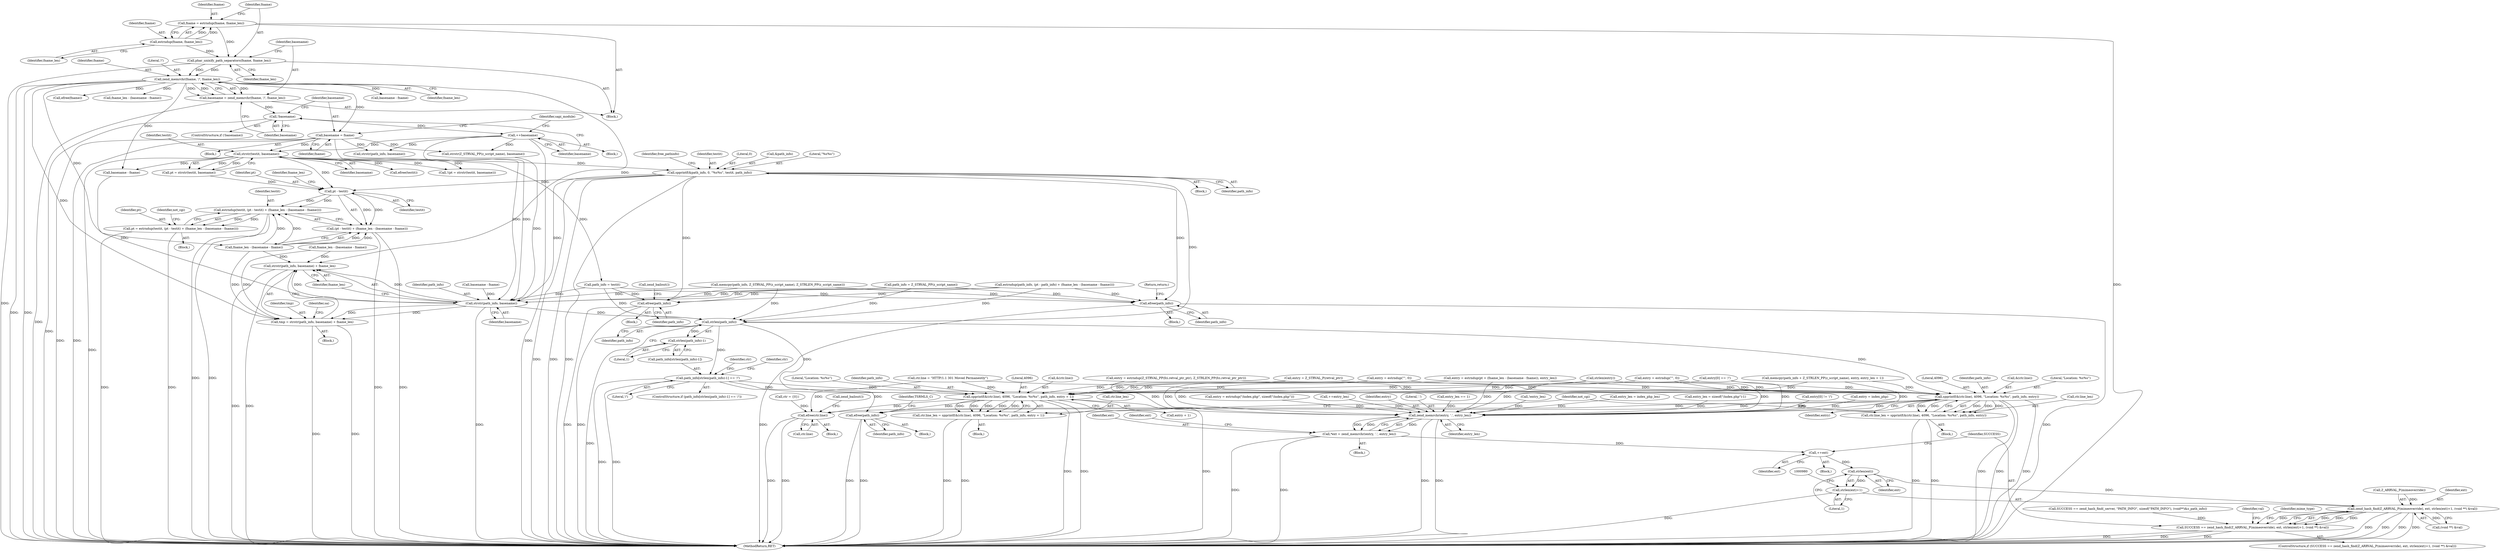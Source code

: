 digraph "0_php_bf58162ddf970f63502837f366930e44d6a992cf@pointer" {
"1000530" [label="(Call,spprintf(&path_info, 0, \"%s%s\", testit, path_info))"];
"1000513" [label="(Call,strstr(testit, basename))"];
"1000318" [label="(Call,basename = fname)"];
"1000310" [label="(Call,zend_memrchr(fname, '/', fname_len))"];
"1000305" [label="(Call,phar_unixify_path_separators(fname, fname_len))"];
"1000300" [label="(Call,fname = estrndup(fname, fname_len))"];
"1000302" [label="(Call,estrndup(fname, fname_len))"];
"1000323" [label="(Call,++basename)"];
"1000315" [label="(Call,!basename)"];
"1000308" [label="(Call,basename = zend_memrchr(fname, '/', fname_len))"];
"1000561" [label="(Call,pt - testit)"];
"1000558" [label="(Call,estrndup(testit, (pt - testit) + (fname_len - (basename - fname))))"];
"1000556" [label="(Call,pt = estrndup(testit, (pt - testit) + (fname_len - (basename - fname))))"];
"1000560" [label="(Call,(pt - testit) + (fname_len - (basename - fname)))"];
"1000656" [label="(Call,efree(path_info))"];
"1000828" [label="(Call,efree(path_info))"];
"1000868" [label="(Call,strstr(path_info, basename))"];
"1000865" [label="(Call,tmp = strstr(path_info, basename) + fname_len)"];
"1000867" [label="(Call,strstr(path_info, basename) + fname_len)"];
"1000890" [label="(Call,strlen(path_info))"];
"1000886" [label="(Call,path_info[strlen(path_info)-1] == '/')"];
"1000899" [label="(Call,spprintf(&(ctr.line), 4096, \"Location: %s%s\", path_info, entry + 1))"];
"1000895" [label="(Call,ctr.line_len = spprintf(&(ctr.line), 4096, \"Location: %s%s\", path_info, entry + 1))"];
"1000935" [label="(Call,efree(path_info))"];
"1000939" [label="(Call,efree(ctr.line))"];
"1000916" [label="(Call,spprintf(&(ctr.line), 4096, \"Location: %s%s\", path_info, entry))"];
"1000912" [label="(Call,ctr.line_len = spprintf(&(ctr.line), 4096, \"Location: %s%s\", path_info, entry))"];
"1000958" [label="(Call,zend_memrchr(entry, '.', entry_len))"];
"1000956" [label="(Call,*ext = zend_memrchr(entry, '.', entry_len))"];
"1000966" [label="(Call,++ext)"];
"1000976" [label="(Call,strlen(ext))"];
"1000971" [label="(Call,zend_hash_find(Z_ARRVAL_P(mimeoverride), ext, strlen(ext)+1, (void **) &val))"];
"1000969" [label="(Call,SUCCESS == zend_hash_find(Z_ARRVAL_P(mimeoverride), ext, strlen(ext)+1, (void **) &val))"];
"1000975" [label="(Call,strlen(ext)+1)"];
"1000889" [label="(Call,strlen(path_info)-1)"];
"1000917" [label="(Call,&(ctr.line))"];
"1000656" [label="(Call,efree(path_info))"];
"1000945" [label="(Call,efree(fname))"];
"1000891" [label="(Identifier,path_info)"];
"1000866" [label="(Identifier,tmp)"];
"1000467" [label="(Call,memcpy(path_info, Z_STRVAL_PP(z_script_name), Z_STRLEN_PP(z_script_name)))"];
"1000599" [label="(Call,fname_len - (basename - fname))"];
"1000307" [label="(Identifier,fname_len)"];
"1000432" [label="(Call,SUCCESS == zend_hash_find(_server, \"PATH_INFO\", sizeof(\"PATH_INFO\"), (void**)&z_path_info))"];
"1000302" [label="(Call,estrndup(fname, fname_len))"];
"1000311" [label="(Identifier,fname)"];
"1000324" [label="(Identifier,basename)"];
"1000969" [label="(Call,SUCCESS == zend_hash_find(Z_ARRVAL_P(mimeoverride), ext, strlen(ext)+1, (void **) &val))"];
"1000318" [label="(Call,basename = fname)"];
"1000871" [label="(Identifier,fname_len)"];
"1000531" [label="(Call,&path_info)"];
"1000935" [label="(Call,efree(path_info))"];
"1000562" [label="(Identifier,pt)"];
"1000904" [label="(Literal,4096)"];
"1000812" [label="(Call,entry = estrndup(\"/index.php\", sizeof(\"/index.php\")))"];
"1000319" [label="(Identifier,basename)"];
"1000940" [label="(Call,ctr.line)"];
"1000943" [label="(Call,zend_bailout())"];
"1000557" [label="(Identifier,pt)"];
"1000304" [label="(Identifier,fname_len)"];
"1000808" [label="(Call,++entry_len)"];
"1000560" [label="(Call,(pt - testit) + (fname_len - (basename - fname)))"];
"1000829" [label="(Identifier,path_info)"];
"1000986" [label="(Identifier,val)"];
"1000892" [label="(Literal,1)"];
"1000556" [label="(Call,pt = estrndup(testit, (pt - testit) + (fname_len - (basename - fname))))"];
"1000563" [label="(Identifier,testit)"];
"1000657" [label="(Identifier,path_info)"];
"1000317" [label="(Block,)"];
"1000976" [label="(Call,strlen(ext))"];
"1000306" [label="(Identifier,fname)"];
"1000323" [label="(Call,++basename)"];
"1000548" [label="(Call,entry = estrndup(\"\", 0))"];
"1000954" [label="(Block,)"];
"1000566" [label="(Call,basename - fname)"];
"1000517" [label="(Call,efree(testit))"];
"1000873" [label="(Identifier,sa)"];
"1000922" [label="(Literal,\"Location: %s%s\")"];
"1000897" [label="(Identifier,ctr)"];
"1000957" [label="(Identifier,ext)"];
"1001030" [label="(MethodReturn,RET)"];
"1000564" [label="(Call,fname_len - (basename - fname))"];
"1000959" [label="(Identifier,entry)"];
"1000534" [label="(Literal,\"%s%s\")"];
"1000975" [label="(Call,strlen(ext)+1)"];
"1001028" [label="(Identifier,mime_type)"];
"1000960" [label="(Literal,'.')"];
"1000570" [label="(Identifier,not_cgi)"];
"1000978" [label="(Literal,1)"];
"1000320" [label="(Identifier,fname)"];
"1000966" [label="(Call,++ext)"];
"1000887" [label="(Call,path_info[strlen(path_info)-1])"];
"1000322" [label="(Block,)"];
"1000900" [label="(Call,&(ctr.line))"];
"1000842" [label="(Call,ctr = {0})"];
"1000971" [label="(Call,zend_hash_find(Z_ARRVAL_P(mimeoverride), ext, strlen(ext)+1, (void **) &val))"];
"1000977" [label="(Identifier,ext)"];
"1000911" [label="(Block,)"];
"1000830" [label="(Call,zend_bailout())"];
"1000316" [label="(Identifier,basename)"];
"1000305" [label="(Call,phar_unixify_path_separators(fname, fname_len))"];
"1000775" [label="(Call,entry_len == 1)"];
"1000495" [label="(Call,path_info = Z_STRVAL_PP(z_script_name))"];
"1000857" [label="(Call,ctr.line = \"HTTP/1.1 301 Moved Permanently\")"];
"1000623" [label="(Call,fname_len - (basename - fname))"];
"1000864" [label="(Block,)"];
"1000974" [label="(Identifier,ext)"];
"1000314" [label="(ControlStructure,if (!basename))"];
"1000510" [label="(Call,!(pt = strstr(testit, basename)))"];
"1000538" [label="(Identifier,free_pathinfo)"];
"1000916" [label="(Call,spprintf(&(ctr.line), 4096, \"Location: %s%s\", path_info, entry))"];
"1000921" [label="(Literal,4096)"];
"1000601" [label="(Call,basename - fname)"];
"1000522" [label="(Block,)"];
"1000905" [label="(Literal,\"Location: %s%s\")"];
"1000956" [label="(Call,*ext = zend_memrchr(entry, '.', entry_len))"];
"1000972" [label="(Call,Z_ARRVAL_P(mimeoverride))"];
"1000309" [label="(Identifier,basename)"];
"1000926" [label="(Identifier,not_cgi)"];
"1000308" [label="(Call,basename = zend_memrchr(fname, '/', fname_len))"];
"1000514" [label="(Identifier,testit)"];
"1000722" [label="(Call,entry = estrndup(Z_STRVAL_PP(fci.retval_ptr_ptr), Z_STRLEN_PP(fci.retval_ptr_ptr)))"];
"1000741" [label="(Call,entry = Z_STRVAL_P(retval_ptr))"];
"1000303" [label="(Identifier,fname)"];
"1000559" [label="(Identifier,testit)"];
"1000958" [label="(Call,zend_memrchr(entry, '.', entry_len))"];
"1000979" [label="(Call,(void **) &val)"];
"1000924" [label="(Identifier,entry)"];
"1000511" [label="(Call,pt = strstr(testit, basename))"];
"1000772" [label="(Call,!entry_len)"];
"1000965" [label="(Block,)"];
"1000886" [label="(Call,path_info[strlen(path_info)-1] == '/')"];
"1000893" [label="(Literal,'/')"];
"1000513" [label="(Call,strstr(testit, basename))"];
"1000968" [label="(ControlStructure,if (SUCCESS == zend_hash_find(Z_ARRVAL_P(mimeoverride), ext, strlen(ext)+1, (void **) &val)))"];
"1000912" [label="(Call,ctr.line_len = spprintf(&(ctr.line), 4096, \"Location: %s%s\", path_info, entry))"];
"1000913" [label="(Call,ctr.line_len)"];
"1000923" [label="(Identifier,path_info)"];
"1000796" [label="(Call,entry[0] != '/')"];
"1000507" [label="(Block,)"];
"1000970" [label="(Identifier,SUCCESS)"];
"1000535" [label="(Identifier,testit)"];
"1000894" [label="(Block,)"];
"1000869" [label="(Identifier,path_info)"];
"1000655" [label="(Block,)"];
"1000658" [label="(Return,return;)"];
"1000907" [label="(Call,entry + 1)"];
"1000870" [label="(Identifier,basename)"];
"1000964" [label="(Identifier,ext)"];
"1000906" [label="(Identifier,path_info)"];
"1000789" [label="(Call,entry = index_php)"];
"1000315" [label="(Call,!basename)"];
"1000604" [label="(Call,entry = estrndup(pt + (fname_len - (basename - fname)), entry_len))"];
"1000310" [label="(Call,zend_memrchr(fname, '/', fname_len))"];
"1000939" [label="(Call,efree(ctr.line))"];
"1000867" [label="(Call,strstr(path_info, basename) + fname_len)"];
"1000890" [label="(Call,strlen(path_info))"];
"1000301" [label="(Identifier,fname)"];
"1000528" [label="(Call,strlen(entry))"];
"1000561" [label="(Call,pt - testit)"];
"1000827" [label="(Block,)"];
"1000967" [label="(Identifier,ext)"];
"1000313" [label="(Identifier,fname_len)"];
"1000885" [label="(ControlStructure,if (path_info[strlen(path_info)-1] == '/'))"];
"1000792" [label="(Call,entry_len = index_php_len)"];
"1000584" [label="(Call,strstr(path_info, basename))"];
"1000868" [label="(Call,strstr(path_info, basename))"];
"1000818" [label="(Call,entry_len = sizeof(\"/index.php\")-1)"];
"1000914" [label="(Identifier,ctr)"];
"1000896" [label="(Call,ctr.line_len)"];
"1000533" [label="(Literal,0)"];
"1000490" [label="(Call,entry = estrndup(\"\", 0))"];
"1000936" [label="(Identifier,path_info)"];
"1000625" [label="(Call,basename - fname)"];
"1000961" [label="(Identifier,entry_len)"];
"1000565" [label="(Identifier,fname_len)"];
"1000778" [label="(Call,entry[0] == '/')"];
"1000530" [label="(Call,spprintf(&path_info, 0, \"%s%s\", testit, path_info))"];
"1000828" [label="(Call,efree(path_info))"];
"1000865" [label="(Call,tmp = strstr(path_info, basename) + fname_len)"];
"1000934" [label="(Block,)"];
"1000899" [label="(Call,spprintf(&(ctr.line), 4096, \"Location: %s%s\", path_info, entry + 1))"];
"1000473" [label="(Call,memcpy(path_info + Z_STRLEN_PP(z_script_name), entry, entry_len + 1))"];
"1000938" [label="(Identifier,TSRMLS_C)"];
"1000889" [label="(Call,strlen(path_info)-1)"];
"1000542" [label="(Call,path_info = testit)"];
"1000895" [label="(Call,ctr.line_len = spprintf(&(ctr.line), 4096, \"Location: %s%s\", path_info, entry + 1))"];
"1000331" [label="(Identifier,sapi_module)"];
"1000515" [label="(Identifier,basename)"];
"1000312" [label="(Literal,'/')"];
"1000300" [label="(Call,fname = estrndup(fname, fname_len))"];
"1000558" [label="(Call,estrndup(testit, (pt - testit) + (fname_len - (basename - fname))))"];
"1000424" [label="(Call,strstr(Z_STRVAL_PP(z_script_name), basename))"];
"1000617" [label="(Call,estrndup(path_info, (pt - path_info) + (fname_len - (basename - fname))))"];
"1000832" [label="(Block,)"];
"1000536" [label="(Identifier,path_info)"];
"1000182" [label="(Block,)"];
"1000530" -> "1000522"  [label="AST: "];
"1000530" -> "1000536"  [label="CFG: "];
"1000531" -> "1000530"  [label="AST: "];
"1000533" -> "1000530"  [label="AST: "];
"1000534" -> "1000530"  [label="AST: "];
"1000535" -> "1000530"  [label="AST: "];
"1000536" -> "1000530"  [label="AST: "];
"1000538" -> "1000530"  [label="CFG: "];
"1000530" -> "1001030"  [label="DDG: "];
"1000530" -> "1001030"  [label="DDG: "];
"1000530" -> "1001030"  [label="DDG: "];
"1000513" -> "1000530"  [label="DDG: "];
"1000530" -> "1000561"  [label="DDG: "];
"1000530" -> "1000656"  [label="DDG: "];
"1000530" -> "1000828"  [label="DDG: "];
"1000530" -> "1000868"  [label="DDG: "];
"1000530" -> "1000890"  [label="DDG: "];
"1000513" -> "1000511"  [label="AST: "];
"1000513" -> "1000515"  [label="CFG: "];
"1000514" -> "1000513"  [label="AST: "];
"1000515" -> "1000513"  [label="AST: "];
"1000511" -> "1000513"  [label="CFG: "];
"1000513" -> "1001030"  [label="DDG: "];
"1000513" -> "1000510"  [label="DDG: "];
"1000513" -> "1000510"  [label="DDG: "];
"1000513" -> "1000511"  [label="DDG: "];
"1000513" -> "1000511"  [label="DDG: "];
"1000318" -> "1000513"  [label="DDG: "];
"1000323" -> "1000513"  [label="DDG: "];
"1000513" -> "1000517"  [label="DDG: "];
"1000513" -> "1000542"  [label="DDG: "];
"1000513" -> "1000561"  [label="DDG: "];
"1000513" -> "1000566"  [label="DDG: "];
"1000318" -> "1000317"  [label="AST: "];
"1000318" -> "1000320"  [label="CFG: "];
"1000319" -> "1000318"  [label="AST: "];
"1000320" -> "1000318"  [label="AST: "];
"1000331" -> "1000318"  [label="CFG: "];
"1000318" -> "1001030"  [label="DDG: "];
"1000318" -> "1001030"  [label="DDG: "];
"1000310" -> "1000318"  [label="DDG: "];
"1000318" -> "1000424"  [label="DDG: "];
"1000318" -> "1000584"  [label="DDG: "];
"1000318" -> "1000868"  [label="DDG: "];
"1000310" -> "1000308"  [label="AST: "];
"1000310" -> "1000313"  [label="CFG: "];
"1000311" -> "1000310"  [label="AST: "];
"1000312" -> "1000310"  [label="AST: "];
"1000313" -> "1000310"  [label="AST: "];
"1000308" -> "1000310"  [label="CFG: "];
"1000310" -> "1001030"  [label="DDG: "];
"1000310" -> "1001030"  [label="DDG: "];
"1000310" -> "1000308"  [label="DDG: "];
"1000310" -> "1000308"  [label="DDG: "];
"1000310" -> "1000308"  [label="DDG: "];
"1000305" -> "1000310"  [label="DDG: "];
"1000305" -> "1000310"  [label="DDG: "];
"1000310" -> "1000564"  [label="DDG: "];
"1000310" -> "1000566"  [label="DDG: "];
"1000310" -> "1000599"  [label="DDG: "];
"1000310" -> "1000601"  [label="DDG: "];
"1000310" -> "1000865"  [label="DDG: "];
"1000310" -> "1000867"  [label="DDG: "];
"1000310" -> "1000945"  [label="DDG: "];
"1000305" -> "1000182"  [label="AST: "];
"1000305" -> "1000307"  [label="CFG: "];
"1000306" -> "1000305"  [label="AST: "];
"1000307" -> "1000305"  [label="AST: "];
"1000309" -> "1000305"  [label="CFG: "];
"1000305" -> "1001030"  [label="DDG: "];
"1000300" -> "1000305"  [label="DDG: "];
"1000302" -> "1000305"  [label="DDG: "];
"1000300" -> "1000182"  [label="AST: "];
"1000300" -> "1000302"  [label="CFG: "];
"1000301" -> "1000300"  [label="AST: "];
"1000302" -> "1000300"  [label="AST: "];
"1000306" -> "1000300"  [label="CFG: "];
"1000300" -> "1001030"  [label="DDG: "];
"1000302" -> "1000300"  [label="DDG: "];
"1000302" -> "1000300"  [label="DDG: "];
"1000302" -> "1000304"  [label="CFG: "];
"1000303" -> "1000302"  [label="AST: "];
"1000304" -> "1000302"  [label="AST: "];
"1000323" -> "1000322"  [label="AST: "];
"1000323" -> "1000324"  [label="CFG: "];
"1000324" -> "1000323"  [label="AST: "];
"1000331" -> "1000323"  [label="CFG: "];
"1000323" -> "1001030"  [label="DDG: "];
"1000315" -> "1000323"  [label="DDG: "];
"1000323" -> "1000424"  [label="DDG: "];
"1000323" -> "1000584"  [label="DDG: "];
"1000323" -> "1000868"  [label="DDG: "];
"1000315" -> "1000314"  [label="AST: "];
"1000315" -> "1000316"  [label="CFG: "];
"1000316" -> "1000315"  [label="AST: "];
"1000319" -> "1000315"  [label="CFG: "];
"1000324" -> "1000315"  [label="CFG: "];
"1000315" -> "1001030"  [label="DDG: "];
"1000308" -> "1000315"  [label="DDG: "];
"1000308" -> "1000182"  [label="AST: "];
"1000309" -> "1000308"  [label="AST: "];
"1000316" -> "1000308"  [label="CFG: "];
"1000308" -> "1001030"  [label="DDG: "];
"1000561" -> "1000560"  [label="AST: "];
"1000561" -> "1000563"  [label="CFG: "];
"1000562" -> "1000561"  [label="AST: "];
"1000563" -> "1000561"  [label="AST: "];
"1000565" -> "1000561"  [label="CFG: "];
"1000561" -> "1000558"  [label="DDG: "];
"1000561" -> "1000558"  [label="DDG: "];
"1000561" -> "1000560"  [label="DDG: "];
"1000561" -> "1000560"  [label="DDG: "];
"1000511" -> "1000561"  [label="DDG: "];
"1000558" -> "1000556"  [label="AST: "];
"1000558" -> "1000560"  [label="CFG: "];
"1000559" -> "1000558"  [label="AST: "];
"1000560" -> "1000558"  [label="AST: "];
"1000556" -> "1000558"  [label="CFG: "];
"1000558" -> "1001030"  [label="DDG: "];
"1000558" -> "1001030"  [label="DDG: "];
"1000558" -> "1000556"  [label="DDG: "];
"1000558" -> "1000556"  [label="DDG: "];
"1000564" -> "1000558"  [label="DDG: "];
"1000564" -> "1000558"  [label="DDG: "];
"1000556" -> "1000507"  [label="AST: "];
"1000557" -> "1000556"  [label="AST: "];
"1000570" -> "1000556"  [label="CFG: "];
"1000556" -> "1001030"  [label="DDG: "];
"1000556" -> "1001030"  [label="DDG: "];
"1000560" -> "1000564"  [label="CFG: "];
"1000564" -> "1000560"  [label="AST: "];
"1000560" -> "1001030"  [label="DDG: "];
"1000560" -> "1001030"  [label="DDG: "];
"1000564" -> "1000560"  [label="DDG: "];
"1000564" -> "1000560"  [label="DDG: "];
"1000656" -> "1000655"  [label="AST: "];
"1000656" -> "1000657"  [label="CFG: "];
"1000657" -> "1000656"  [label="AST: "];
"1000658" -> "1000656"  [label="CFG: "];
"1000656" -> "1001030"  [label="DDG: "];
"1000656" -> "1001030"  [label="DDG: "];
"1000542" -> "1000656"  [label="DDG: "];
"1000495" -> "1000656"  [label="DDG: "];
"1000617" -> "1000656"  [label="DDG: "];
"1000467" -> "1000656"  [label="DDG: "];
"1000828" -> "1000827"  [label="AST: "];
"1000828" -> "1000829"  [label="CFG: "];
"1000829" -> "1000828"  [label="AST: "];
"1000830" -> "1000828"  [label="CFG: "];
"1000828" -> "1001030"  [label="DDG: "];
"1000828" -> "1001030"  [label="DDG: "];
"1000542" -> "1000828"  [label="DDG: "];
"1000495" -> "1000828"  [label="DDG: "];
"1000617" -> "1000828"  [label="DDG: "];
"1000467" -> "1000828"  [label="DDG: "];
"1000868" -> "1000867"  [label="AST: "];
"1000868" -> "1000870"  [label="CFG: "];
"1000869" -> "1000868"  [label="AST: "];
"1000870" -> "1000868"  [label="AST: "];
"1000871" -> "1000868"  [label="CFG: "];
"1000868" -> "1001030"  [label="DDG: "];
"1000868" -> "1000865"  [label="DDG: "];
"1000868" -> "1000865"  [label="DDG: "];
"1000868" -> "1000867"  [label="DDG: "];
"1000868" -> "1000867"  [label="DDG: "];
"1000542" -> "1000868"  [label="DDG: "];
"1000495" -> "1000868"  [label="DDG: "];
"1000617" -> "1000868"  [label="DDG: "];
"1000467" -> "1000868"  [label="DDG: "];
"1000424" -> "1000868"  [label="DDG: "];
"1000625" -> "1000868"  [label="DDG: "];
"1000566" -> "1000868"  [label="DDG: "];
"1000868" -> "1000890"  [label="DDG: "];
"1000865" -> "1000864"  [label="AST: "];
"1000865" -> "1000867"  [label="CFG: "];
"1000866" -> "1000865"  [label="AST: "];
"1000867" -> "1000865"  [label="AST: "];
"1000873" -> "1000865"  [label="CFG: "];
"1000865" -> "1001030"  [label="DDG: "];
"1000865" -> "1001030"  [label="DDG: "];
"1000623" -> "1000865"  [label="DDG: "];
"1000564" -> "1000865"  [label="DDG: "];
"1000867" -> "1000871"  [label="CFG: "];
"1000871" -> "1000867"  [label="AST: "];
"1000867" -> "1001030"  [label="DDG: "];
"1000867" -> "1001030"  [label="DDG: "];
"1000623" -> "1000867"  [label="DDG: "];
"1000564" -> "1000867"  [label="DDG: "];
"1000890" -> "1000889"  [label="AST: "];
"1000890" -> "1000891"  [label="CFG: "];
"1000891" -> "1000890"  [label="AST: "];
"1000892" -> "1000890"  [label="CFG: "];
"1000890" -> "1000886"  [label="DDG: "];
"1000890" -> "1000889"  [label="DDG: "];
"1000542" -> "1000890"  [label="DDG: "];
"1000495" -> "1000890"  [label="DDG: "];
"1000617" -> "1000890"  [label="DDG: "];
"1000467" -> "1000890"  [label="DDG: "];
"1000890" -> "1000899"  [label="DDG: "];
"1000890" -> "1000916"  [label="DDG: "];
"1000886" -> "1000885"  [label="AST: "];
"1000886" -> "1000893"  [label="CFG: "];
"1000887" -> "1000886"  [label="AST: "];
"1000893" -> "1000886"  [label="AST: "];
"1000897" -> "1000886"  [label="CFG: "];
"1000914" -> "1000886"  [label="CFG: "];
"1000886" -> "1001030"  [label="DDG: "];
"1000886" -> "1001030"  [label="DDG: "];
"1000886" -> "1000899"  [label="DDG: "];
"1000886" -> "1000916"  [label="DDG: "];
"1000886" -> "1000935"  [label="DDG: "];
"1000899" -> "1000895"  [label="AST: "];
"1000899" -> "1000907"  [label="CFG: "];
"1000900" -> "1000899"  [label="AST: "];
"1000904" -> "1000899"  [label="AST: "];
"1000905" -> "1000899"  [label="AST: "];
"1000906" -> "1000899"  [label="AST: "];
"1000907" -> "1000899"  [label="AST: "];
"1000895" -> "1000899"  [label="CFG: "];
"1000899" -> "1001030"  [label="DDG: "];
"1000899" -> "1001030"  [label="DDG: "];
"1000899" -> "1001030"  [label="DDG: "];
"1000899" -> "1000895"  [label="DDG: "];
"1000899" -> "1000895"  [label="DDG: "];
"1000899" -> "1000895"  [label="DDG: "];
"1000899" -> "1000895"  [label="DDG: "];
"1000899" -> "1000895"  [label="DDG: "];
"1000857" -> "1000899"  [label="DDG: "];
"1000741" -> "1000899"  [label="DDG: "];
"1000490" -> "1000899"  [label="DDG: "];
"1000722" -> "1000899"  [label="DDG: "];
"1000778" -> "1000899"  [label="DDG: "];
"1000528" -> "1000899"  [label="DDG: "];
"1000604" -> "1000899"  [label="DDG: "];
"1000473" -> "1000899"  [label="DDG: "];
"1000548" -> "1000899"  [label="DDG: "];
"1000899" -> "1000935"  [label="DDG: "];
"1000899" -> "1000939"  [label="DDG: "];
"1000895" -> "1000894"  [label="AST: "];
"1000896" -> "1000895"  [label="AST: "];
"1000926" -> "1000895"  [label="CFG: "];
"1000895" -> "1001030"  [label="DDG: "];
"1000895" -> "1001030"  [label="DDG: "];
"1000935" -> "1000934"  [label="AST: "];
"1000935" -> "1000936"  [label="CFG: "];
"1000936" -> "1000935"  [label="AST: "];
"1000938" -> "1000935"  [label="CFG: "];
"1000935" -> "1001030"  [label="DDG: "];
"1000935" -> "1001030"  [label="DDG: "];
"1000916" -> "1000935"  [label="DDG: "];
"1000939" -> "1000832"  [label="AST: "];
"1000939" -> "1000940"  [label="CFG: "];
"1000940" -> "1000939"  [label="AST: "];
"1000943" -> "1000939"  [label="CFG: "];
"1000939" -> "1001030"  [label="DDG: "];
"1000939" -> "1001030"  [label="DDG: "];
"1000857" -> "1000939"  [label="DDG: "];
"1000842" -> "1000939"  [label="DDG: "];
"1000916" -> "1000939"  [label="DDG: "];
"1000916" -> "1000912"  [label="AST: "];
"1000916" -> "1000924"  [label="CFG: "];
"1000917" -> "1000916"  [label="AST: "];
"1000921" -> "1000916"  [label="AST: "];
"1000922" -> "1000916"  [label="AST: "];
"1000923" -> "1000916"  [label="AST: "];
"1000924" -> "1000916"  [label="AST: "];
"1000912" -> "1000916"  [label="CFG: "];
"1000916" -> "1001030"  [label="DDG: "];
"1000916" -> "1001030"  [label="DDG: "];
"1000916" -> "1001030"  [label="DDG: "];
"1000916" -> "1000912"  [label="DDG: "];
"1000916" -> "1000912"  [label="DDG: "];
"1000916" -> "1000912"  [label="DDG: "];
"1000916" -> "1000912"  [label="DDG: "];
"1000916" -> "1000912"  [label="DDG: "];
"1000857" -> "1000916"  [label="DDG: "];
"1000741" -> "1000916"  [label="DDG: "];
"1000490" -> "1000916"  [label="DDG: "];
"1000722" -> "1000916"  [label="DDG: "];
"1000778" -> "1000916"  [label="DDG: "];
"1000528" -> "1000916"  [label="DDG: "];
"1000604" -> "1000916"  [label="DDG: "];
"1000473" -> "1000916"  [label="DDG: "];
"1000548" -> "1000916"  [label="DDG: "];
"1000916" -> "1000958"  [label="DDG: "];
"1000912" -> "1000911"  [label="AST: "];
"1000913" -> "1000912"  [label="AST: "];
"1000926" -> "1000912"  [label="CFG: "];
"1000912" -> "1001030"  [label="DDG: "];
"1000912" -> "1001030"  [label="DDG: "];
"1000958" -> "1000956"  [label="AST: "];
"1000958" -> "1000961"  [label="CFG: "];
"1000959" -> "1000958"  [label="AST: "];
"1000960" -> "1000958"  [label="AST: "];
"1000961" -> "1000958"  [label="AST: "];
"1000956" -> "1000958"  [label="CFG: "];
"1000958" -> "1001030"  [label="DDG: "];
"1000958" -> "1001030"  [label="DDG: "];
"1000958" -> "1000956"  [label="DDG: "];
"1000958" -> "1000956"  [label="DDG: "];
"1000958" -> "1000956"  [label="DDG: "];
"1000789" -> "1000958"  [label="DDG: "];
"1000812" -> "1000958"  [label="DDG: "];
"1000796" -> "1000958"  [label="DDG: "];
"1000778" -> "1000958"  [label="DDG: "];
"1000741" -> "1000958"  [label="DDG: "];
"1000490" -> "1000958"  [label="DDG: "];
"1000722" -> "1000958"  [label="DDG: "];
"1000528" -> "1000958"  [label="DDG: "];
"1000604" -> "1000958"  [label="DDG: "];
"1000473" -> "1000958"  [label="DDG: "];
"1000548" -> "1000958"  [label="DDG: "];
"1000772" -> "1000958"  [label="DDG: "];
"1000792" -> "1000958"  [label="DDG: "];
"1000775" -> "1000958"  [label="DDG: "];
"1000808" -> "1000958"  [label="DDG: "];
"1000818" -> "1000958"  [label="DDG: "];
"1000956" -> "1000954"  [label="AST: "];
"1000957" -> "1000956"  [label="AST: "];
"1000964" -> "1000956"  [label="CFG: "];
"1000956" -> "1001030"  [label="DDG: "];
"1000956" -> "1001030"  [label="DDG: "];
"1000956" -> "1000966"  [label="DDG: "];
"1000966" -> "1000965"  [label="AST: "];
"1000966" -> "1000967"  [label="CFG: "];
"1000967" -> "1000966"  [label="AST: "];
"1000970" -> "1000966"  [label="CFG: "];
"1000966" -> "1000976"  [label="DDG: "];
"1000976" -> "1000975"  [label="AST: "];
"1000976" -> "1000977"  [label="CFG: "];
"1000977" -> "1000976"  [label="AST: "];
"1000978" -> "1000976"  [label="CFG: "];
"1000976" -> "1000971"  [label="DDG: "];
"1000976" -> "1000975"  [label="DDG: "];
"1000971" -> "1000969"  [label="AST: "];
"1000971" -> "1000979"  [label="CFG: "];
"1000972" -> "1000971"  [label="AST: "];
"1000974" -> "1000971"  [label="AST: "];
"1000975" -> "1000971"  [label="AST: "];
"1000979" -> "1000971"  [label="AST: "];
"1000969" -> "1000971"  [label="CFG: "];
"1000971" -> "1001030"  [label="DDG: "];
"1000971" -> "1001030"  [label="DDG: "];
"1000971" -> "1001030"  [label="DDG: "];
"1000971" -> "1001030"  [label="DDG: "];
"1000971" -> "1000969"  [label="DDG: "];
"1000971" -> "1000969"  [label="DDG: "];
"1000971" -> "1000969"  [label="DDG: "];
"1000971" -> "1000969"  [label="DDG: "];
"1000972" -> "1000971"  [label="DDG: "];
"1000979" -> "1000971"  [label="DDG: "];
"1000969" -> "1000968"  [label="AST: "];
"1000970" -> "1000969"  [label="AST: "];
"1000986" -> "1000969"  [label="CFG: "];
"1001028" -> "1000969"  [label="CFG: "];
"1000969" -> "1001030"  [label="DDG: "];
"1000969" -> "1001030"  [label="DDG: "];
"1000969" -> "1001030"  [label="DDG: "];
"1000432" -> "1000969"  [label="DDG: "];
"1000975" -> "1000978"  [label="CFG: "];
"1000978" -> "1000975"  [label="AST: "];
"1000980" -> "1000975"  [label="CFG: "];
"1000975" -> "1001030"  [label="DDG: "];
"1000889" -> "1000887"  [label="AST: "];
"1000889" -> "1000892"  [label="CFG: "];
"1000892" -> "1000889"  [label="AST: "];
"1000887" -> "1000889"  [label="CFG: "];
"1000889" -> "1001030"  [label="DDG: "];
}
